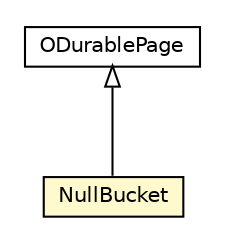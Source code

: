 #!/usr/local/bin/dot
#
# Class diagram 
# Generated by UMLGraph version R5_6-24-gf6e263 (http://www.umlgraph.org/)
#

digraph G {
	edge [fontname="Helvetica",fontsize=10,labelfontname="Helvetica",labelfontsize=10];
	node [fontname="Helvetica",fontsize=10,shape=plaintext];
	nodesep=0.25;
	ranksep=0.5;
	// com.orientechnologies.orient.core.storage.impl.local.paginated.base.ODurablePage
	c1384310 [label=<<table title="com.orientechnologies.orient.core.storage.impl.local.paginated.base.ODurablePage" border="0" cellborder="1" cellspacing="0" cellpadding="2" port="p" href="../../../impl/local/paginated/base/ODurablePage.html">
		<tr><td><table border="0" cellspacing="0" cellpadding="1">
<tr><td align="center" balign="center"> ODurablePage </td></tr>
		</table></td></tr>
		</table>>, URL="../../../impl/local/paginated/base/ODurablePage.html", fontname="Helvetica", fontcolor="black", fontsize=10.0];
	// com.orientechnologies.orient.core.storage.index.nkbtree.binarybtree.NullBucket
	c1384446 [label=<<table title="com.orientechnologies.orient.core.storage.index.nkbtree.binarybtree.NullBucket" border="0" cellborder="1" cellspacing="0" cellpadding="2" port="p" bgcolor="lemonChiffon" href="./NullBucket.html">
		<tr><td><table border="0" cellspacing="0" cellpadding="1">
<tr><td align="center" balign="center"> NullBucket </td></tr>
		</table></td></tr>
		</table>>, URL="./NullBucket.html", fontname="Helvetica", fontcolor="black", fontsize=10.0];
	//com.orientechnologies.orient.core.storage.index.nkbtree.binarybtree.NullBucket extends com.orientechnologies.orient.core.storage.impl.local.paginated.base.ODurablePage
	c1384310:p -> c1384446:p [dir=back,arrowtail=empty];
}

